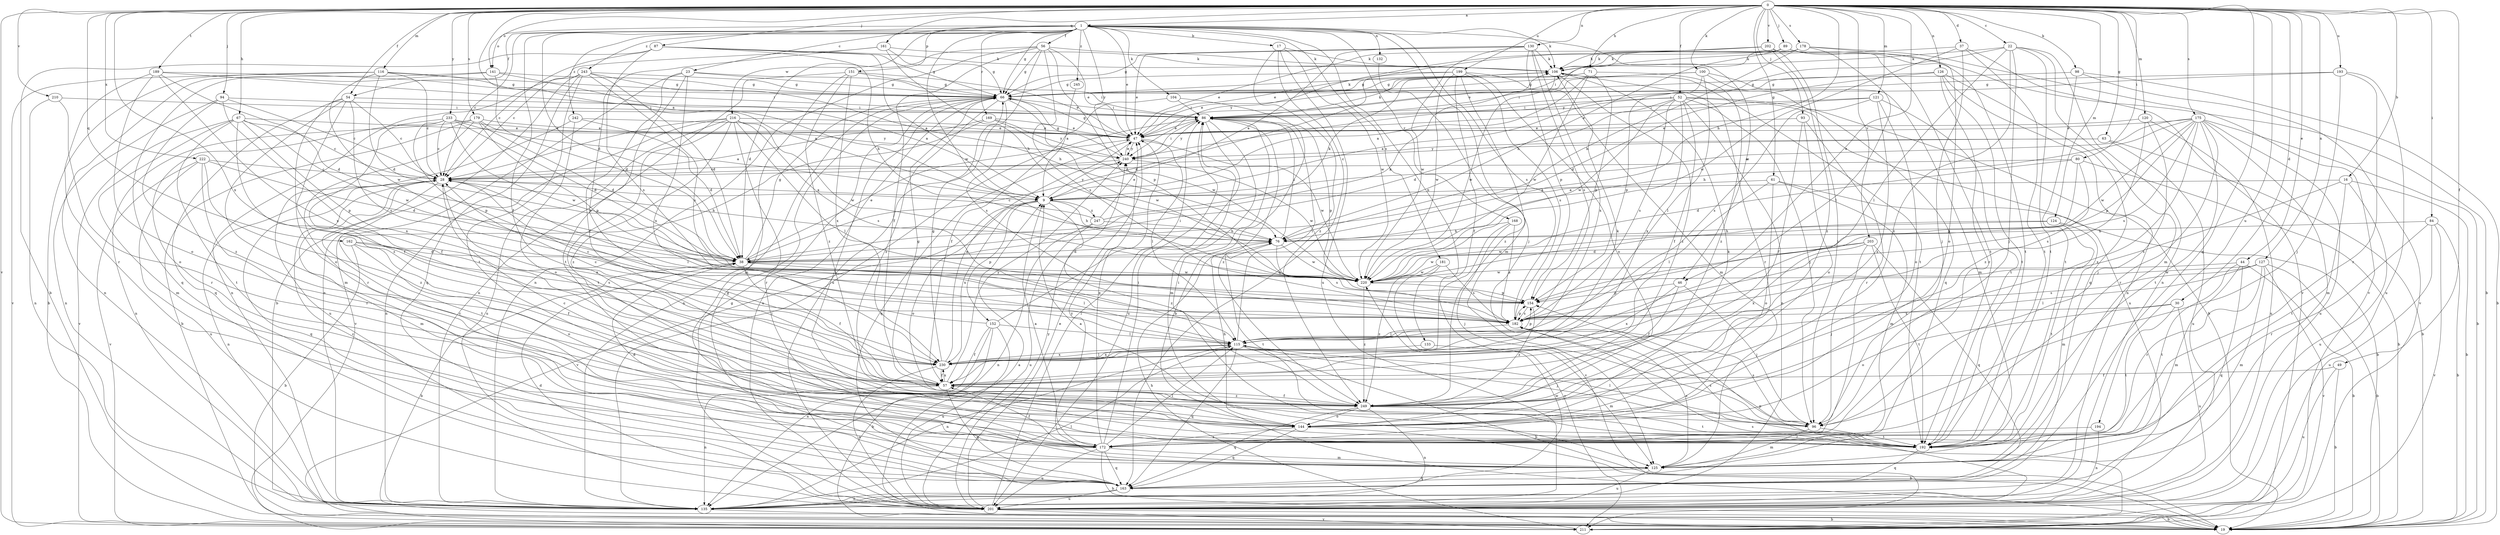 strict digraph  {
0;
1;
9;
16;
17;
19;
22;
23;
28;
30;
37;
38;
44;
46;
47;
49;
52;
54;
56;
57;
61;
63;
66;
67;
71;
76;
80;
84;
86;
87;
89;
93;
94;
96;
98;
100;
104;
106;
115;
116;
120;
121;
124;
125;
126;
127;
130;
132;
133;
135;
141;
144;
151;
152;
154;
161;
162;
163;
168;
169;
172;
175;
178;
179;
181;
182;
189;
192;
193;
194;
199;
201;
202;
203;
210;
211;
216;
220;
222;
230;
233;
240;
242;
243;
245;
247;
249;
0 -> 1  [label=a];
0 -> 9  [label=a];
0 -> 16  [label=b];
0 -> 22  [label=c];
0 -> 30  [label=d];
0 -> 37  [label=d];
0 -> 44  [label=e];
0 -> 46  [label=e];
0 -> 49  [label=f];
0 -> 52  [label=f];
0 -> 54  [label=f];
0 -> 61  [label=g];
0 -> 63  [label=g];
0 -> 67  [label=h];
0 -> 71  [label=h];
0 -> 76  [label=h];
0 -> 80  [label=i];
0 -> 84  [label=i];
0 -> 87  [label=j];
0 -> 89  [label=j];
0 -> 93  [label=j];
0 -> 94  [label=j];
0 -> 98  [label=k];
0 -> 100  [label=k];
0 -> 116  [label=m];
0 -> 120  [label=m];
0 -> 121  [label=m];
0 -> 124  [label=m];
0 -> 126  [label=n];
0 -> 127  [label=n];
0 -> 130  [label=n];
0 -> 141  [label=o];
0 -> 161  [label=q];
0 -> 162  [label=q];
0 -> 163  [label=q];
0 -> 175  [label=s];
0 -> 178  [label=s];
0 -> 179  [label=s];
0 -> 189  [label=t];
0 -> 193  [label=u];
0 -> 194  [label=u];
0 -> 199  [label=u];
0 -> 202  [label=v];
0 -> 203  [label=v];
0 -> 210  [label=v];
0 -> 211  [label=v];
0 -> 222  [label=x];
0 -> 230  [label=x];
0 -> 233  [label=y];
1 -> 17  [label=b];
1 -> 23  [label=c];
1 -> 28  [label=c];
1 -> 38  [label=d];
1 -> 46  [label=e];
1 -> 47  [label=e];
1 -> 54  [label=f];
1 -> 56  [label=f];
1 -> 57  [label=f];
1 -> 66  [label=g];
1 -> 104  [label=k];
1 -> 106  [label=k];
1 -> 125  [label=m];
1 -> 132  [label=n];
1 -> 133  [label=n];
1 -> 141  [label=o];
1 -> 151  [label=p];
1 -> 168  [label=r];
1 -> 169  [label=r];
1 -> 181  [label=s];
1 -> 182  [label=s];
1 -> 216  [label=w];
1 -> 220  [label=w];
1 -> 240  [label=y];
1 -> 242  [label=z];
1 -> 243  [label=z];
1 -> 245  [label=z];
9 -> 76  [label=h];
9 -> 144  [label=o];
9 -> 152  [label=p];
9 -> 211  [label=v];
9 -> 230  [label=x];
9 -> 240  [label=y];
9 -> 247  [label=z];
9 -> 249  [label=z];
16 -> 9  [label=a];
16 -> 19  [label=b];
16 -> 182  [label=s];
16 -> 192  [label=t];
16 -> 201  [label=u];
17 -> 106  [label=k];
17 -> 163  [label=q];
17 -> 201  [label=u];
17 -> 220  [label=w];
17 -> 249  [label=z];
19 -> 9  [label=a];
22 -> 96  [label=j];
22 -> 106  [label=k];
22 -> 115  [label=l];
22 -> 125  [label=m];
22 -> 135  [label=n];
22 -> 192  [label=t];
22 -> 240  [label=y];
22 -> 249  [label=z];
23 -> 57  [label=f];
23 -> 66  [label=g];
23 -> 86  [label=i];
23 -> 135  [label=n];
23 -> 192  [label=t];
23 -> 230  [label=x];
28 -> 9  [label=a];
28 -> 76  [label=h];
28 -> 115  [label=l];
28 -> 125  [label=m];
28 -> 135  [label=n];
28 -> 163  [label=q];
28 -> 192  [label=t];
28 -> 230  [label=x];
30 -> 144  [label=o];
30 -> 182  [label=s];
30 -> 192  [label=t];
30 -> 201  [label=u];
37 -> 96  [label=j];
37 -> 106  [label=k];
37 -> 192  [label=t];
37 -> 211  [label=v];
37 -> 220  [label=w];
38 -> 19  [label=b];
38 -> 47  [label=e];
38 -> 57  [label=f];
38 -> 66  [label=g];
38 -> 106  [label=k];
38 -> 115  [label=l];
38 -> 220  [label=w];
44 -> 19  [label=b];
44 -> 125  [label=m];
44 -> 163  [label=q];
44 -> 192  [label=t];
44 -> 220  [label=w];
46 -> 57  [label=f];
46 -> 96  [label=j];
46 -> 154  [label=p];
46 -> 230  [label=x];
47 -> 66  [label=g];
47 -> 115  [label=l];
47 -> 163  [label=q];
47 -> 220  [label=w];
47 -> 240  [label=y];
49 -> 19  [label=b];
49 -> 57  [label=f];
49 -> 201  [label=u];
52 -> 9  [label=a];
52 -> 19  [label=b];
52 -> 38  [label=d];
52 -> 57  [label=f];
52 -> 86  [label=i];
52 -> 96  [label=j];
52 -> 135  [label=n];
52 -> 182  [label=s];
52 -> 201  [label=u];
52 -> 220  [label=w];
52 -> 230  [label=x];
54 -> 28  [label=c];
54 -> 86  [label=i];
54 -> 125  [label=m];
54 -> 144  [label=o];
54 -> 163  [label=q];
54 -> 182  [label=s];
54 -> 249  [label=z];
56 -> 38  [label=d];
56 -> 47  [label=e];
56 -> 57  [label=f];
56 -> 66  [label=g];
56 -> 106  [label=k];
56 -> 135  [label=n];
56 -> 154  [label=p];
56 -> 182  [label=s];
56 -> 201  [label=u];
57 -> 66  [label=g];
57 -> 106  [label=k];
57 -> 135  [label=n];
57 -> 163  [label=q];
57 -> 230  [label=x];
57 -> 240  [label=y];
57 -> 249  [label=z];
61 -> 9  [label=a];
61 -> 19  [label=b];
61 -> 115  [label=l];
61 -> 125  [label=m];
61 -> 144  [label=o];
63 -> 19  [label=b];
63 -> 28  [label=c];
63 -> 201  [label=u];
63 -> 240  [label=y];
66 -> 86  [label=i];
66 -> 106  [label=k];
66 -> 135  [label=n];
66 -> 182  [label=s];
66 -> 192  [label=t];
66 -> 201  [label=u];
66 -> 220  [label=w];
66 -> 249  [label=z];
67 -> 28  [label=c];
67 -> 47  [label=e];
67 -> 57  [label=f];
67 -> 125  [label=m];
67 -> 154  [label=p];
67 -> 192  [label=t];
67 -> 211  [label=v];
67 -> 220  [label=w];
71 -> 9  [label=a];
71 -> 47  [label=e];
71 -> 66  [label=g];
71 -> 154  [label=p];
71 -> 220  [label=w];
71 -> 249  [label=z];
76 -> 38  [label=d];
76 -> 86  [label=i];
76 -> 182  [label=s];
76 -> 192  [label=t];
76 -> 220  [label=w];
80 -> 19  [label=b];
80 -> 28  [label=c];
80 -> 38  [label=d];
80 -> 154  [label=p];
80 -> 182  [label=s];
84 -> 19  [label=b];
84 -> 76  [label=h];
84 -> 172  [label=r];
84 -> 201  [label=u];
84 -> 211  [label=v];
86 -> 47  [label=e];
86 -> 106  [label=k];
86 -> 125  [label=m];
86 -> 154  [label=p];
86 -> 201  [label=u];
86 -> 240  [label=y];
86 -> 249  [label=z];
87 -> 9  [label=a];
87 -> 19  [label=b];
87 -> 28  [label=c];
87 -> 66  [label=g];
87 -> 76  [label=h];
87 -> 106  [label=k];
87 -> 182  [label=s];
89 -> 19  [label=b];
89 -> 47  [label=e];
89 -> 76  [label=h];
89 -> 106  [label=k];
89 -> 192  [label=t];
93 -> 47  [label=e];
93 -> 57  [label=f];
93 -> 144  [label=o];
93 -> 172  [label=r];
94 -> 28  [label=c];
94 -> 86  [label=i];
94 -> 135  [label=n];
94 -> 230  [label=x];
94 -> 249  [label=z];
96 -> 28  [label=c];
96 -> 115  [label=l];
96 -> 125  [label=m];
96 -> 182  [label=s];
96 -> 192  [label=t];
98 -> 19  [label=b];
98 -> 66  [label=g];
98 -> 192  [label=t];
98 -> 211  [label=v];
100 -> 66  [label=g];
100 -> 86  [label=i];
100 -> 115  [label=l];
100 -> 125  [label=m];
100 -> 154  [label=p];
100 -> 163  [label=q];
104 -> 19  [label=b];
104 -> 57  [label=f];
104 -> 86  [label=i];
106 -> 66  [label=g];
106 -> 172  [label=r];
106 -> 192  [label=t];
106 -> 220  [label=w];
106 -> 249  [label=z];
115 -> 19  [label=b];
115 -> 28  [label=c];
115 -> 86  [label=i];
115 -> 96  [label=j];
115 -> 135  [label=n];
115 -> 154  [label=p];
115 -> 163  [label=q];
115 -> 230  [label=x];
116 -> 19  [label=b];
116 -> 28  [label=c];
116 -> 38  [label=d];
116 -> 66  [label=g];
116 -> 86  [label=i];
116 -> 211  [label=v];
116 -> 220  [label=w];
120 -> 47  [label=e];
120 -> 96  [label=j];
120 -> 201  [label=u];
120 -> 249  [label=z];
121 -> 47  [label=e];
121 -> 86  [label=i];
121 -> 144  [label=o];
121 -> 182  [label=s];
121 -> 192  [label=t];
121 -> 249  [label=z];
124 -> 76  [label=h];
124 -> 125  [label=m];
124 -> 192  [label=t];
124 -> 220  [label=w];
125 -> 163  [label=q];
125 -> 182  [label=s];
125 -> 201  [label=u];
125 -> 240  [label=y];
126 -> 38  [label=d];
126 -> 66  [label=g];
126 -> 135  [label=n];
126 -> 163  [label=q];
126 -> 172  [label=r];
126 -> 192  [label=t];
127 -> 19  [label=b];
127 -> 115  [label=l];
127 -> 125  [label=m];
127 -> 172  [label=r];
127 -> 182  [label=s];
127 -> 211  [label=v];
127 -> 220  [label=w];
130 -> 9  [label=a];
130 -> 47  [label=e];
130 -> 66  [label=g];
130 -> 106  [label=k];
130 -> 154  [label=p];
130 -> 182  [label=s];
130 -> 220  [label=w];
130 -> 230  [label=x];
132 -> 96  [label=j];
133 -> 125  [label=m];
133 -> 230  [label=x];
135 -> 19  [label=b];
135 -> 86  [label=i];
135 -> 115  [label=l];
135 -> 220  [label=w];
141 -> 9  [label=a];
141 -> 38  [label=d];
141 -> 66  [label=g];
141 -> 135  [label=n];
141 -> 163  [label=q];
144 -> 19  [label=b];
144 -> 76  [label=h];
144 -> 106  [label=k];
144 -> 163  [label=q];
144 -> 172  [label=r];
151 -> 47  [label=e];
151 -> 66  [label=g];
151 -> 125  [label=m];
151 -> 135  [label=n];
151 -> 230  [label=x];
151 -> 249  [label=z];
152 -> 19  [label=b];
152 -> 28  [label=c];
152 -> 57  [label=f];
152 -> 86  [label=i];
152 -> 115  [label=l];
152 -> 135  [label=n];
152 -> 201  [label=u];
154 -> 182  [label=s];
154 -> 249  [label=z];
161 -> 28  [label=c];
161 -> 66  [label=g];
161 -> 76  [label=h];
161 -> 106  [label=k];
161 -> 230  [label=x];
162 -> 19  [label=b];
162 -> 38  [label=d];
162 -> 57  [label=f];
162 -> 144  [label=o];
162 -> 182  [label=s];
163 -> 28  [label=c];
163 -> 66  [label=g];
163 -> 135  [label=n];
163 -> 201  [label=u];
168 -> 76  [label=h];
168 -> 96  [label=j];
168 -> 182  [label=s];
168 -> 211  [label=v];
169 -> 28  [label=c];
169 -> 47  [label=e];
169 -> 211  [label=v];
169 -> 220  [label=w];
169 -> 240  [label=y];
172 -> 9  [label=a];
172 -> 19  [label=b];
172 -> 28  [label=c];
172 -> 38  [label=d];
172 -> 47  [label=e];
172 -> 57  [label=f];
172 -> 86  [label=i];
172 -> 115  [label=l];
172 -> 125  [label=m];
172 -> 163  [label=q];
172 -> 201  [label=u];
175 -> 9  [label=a];
175 -> 19  [label=b];
175 -> 47  [label=e];
175 -> 76  [label=h];
175 -> 125  [label=m];
175 -> 154  [label=p];
175 -> 172  [label=r];
175 -> 182  [label=s];
175 -> 192  [label=t];
175 -> 201  [label=u];
175 -> 220  [label=w];
175 -> 249  [label=z];
178 -> 47  [label=e];
178 -> 76  [label=h];
178 -> 86  [label=i];
178 -> 106  [label=k];
178 -> 115  [label=l];
178 -> 144  [label=o];
178 -> 211  [label=v];
179 -> 19  [label=b];
179 -> 38  [label=d];
179 -> 47  [label=e];
179 -> 135  [label=n];
179 -> 154  [label=p];
179 -> 172  [label=r];
179 -> 240  [label=y];
181 -> 182  [label=s];
181 -> 211  [label=v];
181 -> 220  [label=w];
181 -> 249  [label=z];
182 -> 115  [label=l];
182 -> 154  [label=p];
189 -> 9  [label=a];
189 -> 38  [label=d];
189 -> 66  [label=g];
189 -> 144  [label=o];
189 -> 172  [label=r];
189 -> 230  [label=x];
192 -> 9  [label=a];
192 -> 86  [label=i];
192 -> 163  [label=q];
192 -> 182  [label=s];
193 -> 66  [label=g];
193 -> 86  [label=i];
193 -> 96  [label=j];
193 -> 172  [label=r];
193 -> 201  [label=u];
194 -> 135  [label=n];
194 -> 172  [label=r];
199 -> 38  [label=d];
199 -> 57  [label=f];
199 -> 66  [label=g];
199 -> 125  [label=m];
199 -> 144  [label=o];
199 -> 182  [label=s];
199 -> 220  [label=w];
199 -> 249  [label=z];
201 -> 19  [label=b];
201 -> 38  [label=d];
201 -> 47  [label=e];
201 -> 66  [label=g];
201 -> 86  [label=i];
201 -> 154  [label=p];
201 -> 211  [label=v];
201 -> 240  [label=y];
202 -> 47  [label=e];
202 -> 96  [label=j];
202 -> 106  [label=k];
202 -> 192  [label=t];
202 -> 240  [label=y];
202 -> 249  [label=z];
203 -> 38  [label=d];
203 -> 96  [label=j];
203 -> 163  [label=q];
203 -> 192  [label=t];
203 -> 220  [label=w];
203 -> 230  [label=x];
210 -> 86  [label=i];
210 -> 135  [label=n];
210 -> 144  [label=o];
211 -> 76  [label=h];
211 -> 182  [label=s];
216 -> 28  [label=c];
216 -> 47  [label=e];
216 -> 115  [label=l];
216 -> 135  [label=n];
216 -> 172  [label=r];
216 -> 182  [label=s];
216 -> 192  [label=t];
216 -> 201  [label=u];
216 -> 220  [label=w];
216 -> 249  [label=z];
220 -> 154  [label=p];
220 -> 249  [label=z];
222 -> 28  [label=c];
222 -> 38  [label=d];
222 -> 172  [label=r];
222 -> 201  [label=u];
222 -> 211  [label=v];
222 -> 249  [label=z];
230 -> 47  [label=e];
230 -> 57  [label=f];
230 -> 66  [label=g];
230 -> 115  [label=l];
230 -> 201  [label=u];
233 -> 9  [label=a];
233 -> 28  [label=c];
233 -> 38  [label=d];
233 -> 47  [label=e];
233 -> 57  [label=f];
233 -> 154  [label=p];
233 -> 172  [label=r];
233 -> 220  [label=w];
240 -> 28  [label=c];
240 -> 47  [label=e];
240 -> 66  [label=g];
240 -> 86  [label=i];
240 -> 220  [label=w];
242 -> 38  [label=d];
242 -> 47  [label=e];
242 -> 144  [label=o];
242 -> 201  [label=u];
243 -> 19  [label=b];
243 -> 38  [label=d];
243 -> 66  [label=g];
243 -> 76  [label=h];
243 -> 135  [label=n];
243 -> 163  [label=q];
243 -> 182  [label=s];
243 -> 192  [label=t];
245 -> 9  [label=a];
247 -> 28  [label=c];
247 -> 47  [label=e];
247 -> 76  [label=h];
247 -> 106  [label=k];
247 -> 135  [label=n];
247 -> 201  [label=u];
249 -> 57  [label=f];
249 -> 96  [label=j];
249 -> 135  [label=n];
249 -> 144  [label=o];
249 -> 163  [label=q];
249 -> 192  [label=t];
}
